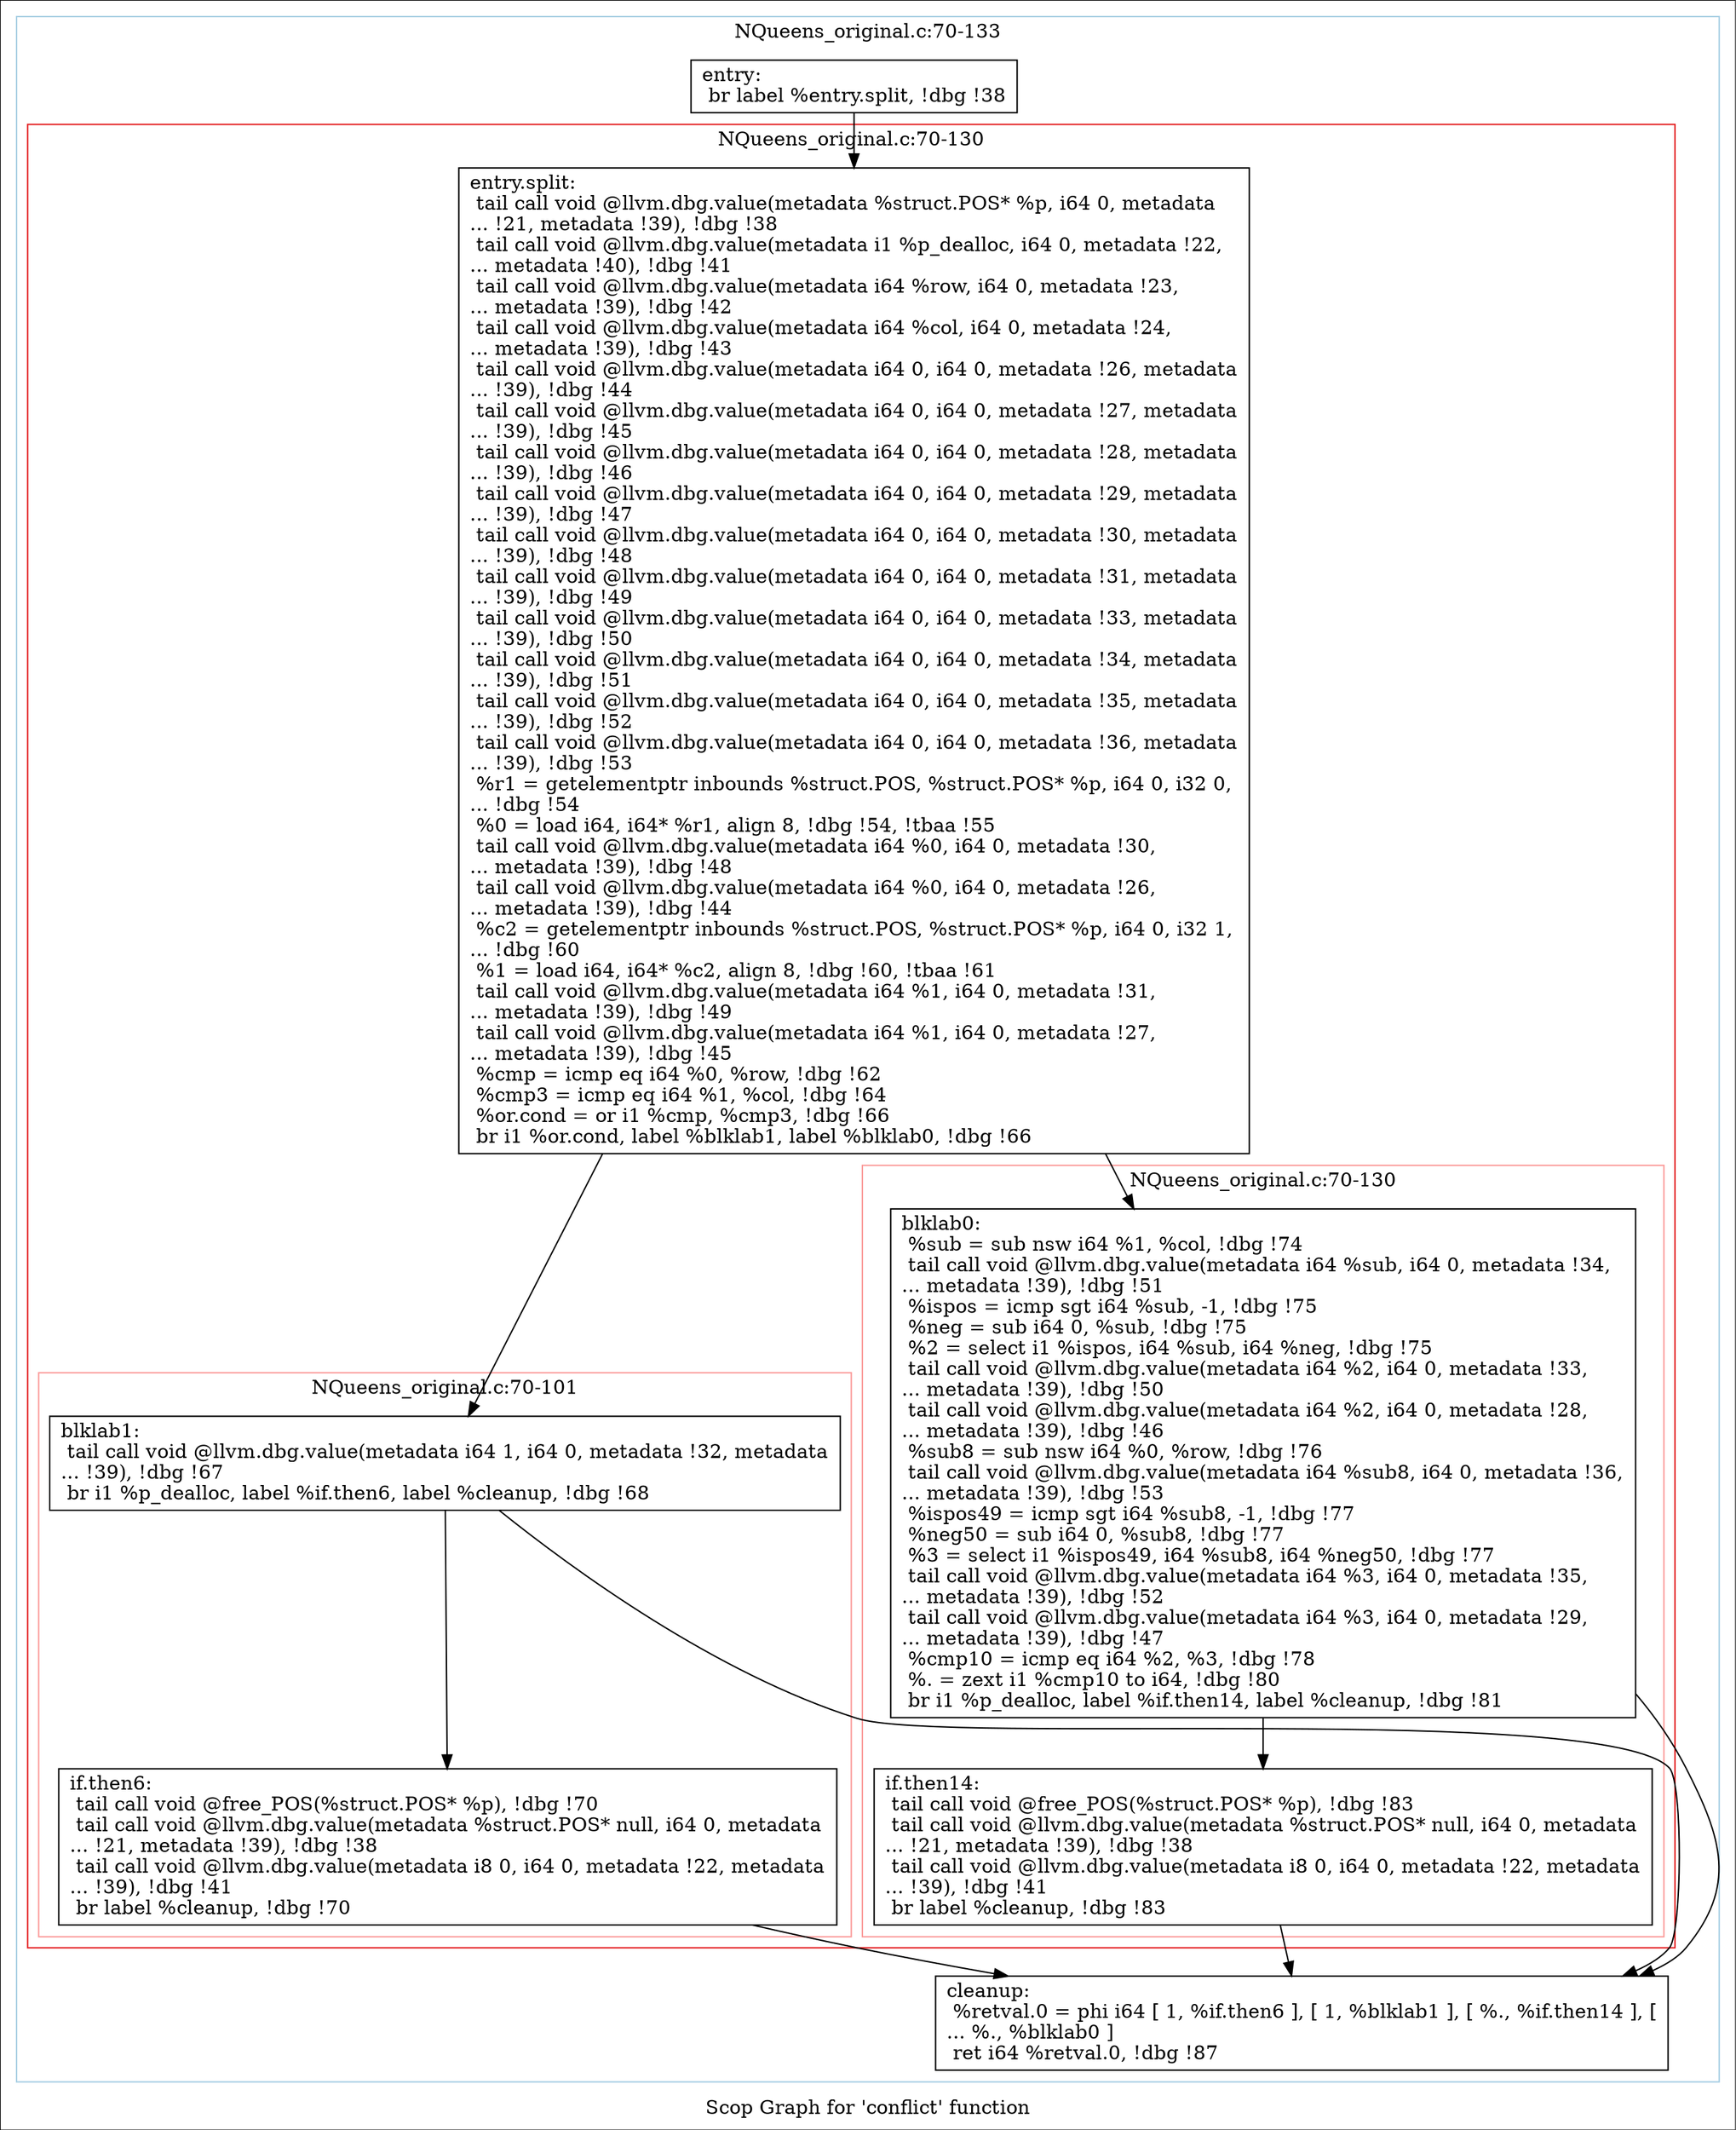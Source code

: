 digraph "Scop Graph for 'conflict' function" {
	label="Scop Graph for 'conflict' function";

	Node0xa62f7f0 [shape=record,label="{entry:\l  br label %entry.split, !dbg !38\l}"];
	Node0xa62f7f0 -> Node0xa5e9340;
	Node0xa5e9340 [shape=record,label="{entry.split:                                      \l  tail call void @llvm.dbg.value(metadata %struct.POS* %p, i64 0, metadata\l... !21, metadata !39), !dbg !38\l  tail call void @llvm.dbg.value(metadata i1 %p_dealloc, i64 0, metadata !22,\l... metadata !40), !dbg !41\l  tail call void @llvm.dbg.value(metadata i64 %row, i64 0, metadata !23,\l... metadata !39), !dbg !42\l  tail call void @llvm.dbg.value(metadata i64 %col, i64 0, metadata !24,\l... metadata !39), !dbg !43\l  tail call void @llvm.dbg.value(metadata i64 0, i64 0, metadata !26, metadata\l... !39), !dbg !44\l  tail call void @llvm.dbg.value(metadata i64 0, i64 0, metadata !27, metadata\l... !39), !dbg !45\l  tail call void @llvm.dbg.value(metadata i64 0, i64 0, metadata !28, metadata\l... !39), !dbg !46\l  tail call void @llvm.dbg.value(metadata i64 0, i64 0, metadata !29, metadata\l... !39), !dbg !47\l  tail call void @llvm.dbg.value(metadata i64 0, i64 0, metadata !30, metadata\l... !39), !dbg !48\l  tail call void @llvm.dbg.value(metadata i64 0, i64 0, metadata !31, metadata\l... !39), !dbg !49\l  tail call void @llvm.dbg.value(metadata i64 0, i64 0, metadata !33, metadata\l... !39), !dbg !50\l  tail call void @llvm.dbg.value(metadata i64 0, i64 0, metadata !34, metadata\l... !39), !dbg !51\l  tail call void @llvm.dbg.value(metadata i64 0, i64 0, metadata !35, metadata\l... !39), !dbg !52\l  tail call void @llvm.dbg.value(metadata i64 0, i64 0, metadata !36, metadata\l... !39), !dbg !53\l  %r1 = getelementptr inbounds %struct.POS, %struct.POS* %p, i64 0, i32 0,\l... !dbg !54\l  %0 = load i64, i64* %r1, align 8, !dbg !54, !tbaa !55\l  tail call void @llvm.dbg.value(metadata i64 %0, i64 0, metadata !30,\l... metadata !39), !dbg !48\l  tail call void @llvm.dbg.value(metadata i64 %0, i64 0, metadata !26,\l... metadata !39), !dbg !44\l  %c2 = getelementptr inbounds %struct.POS, %struct.POS* %p, i64 0, i32 1,\l... !dbg !60\l  %1 = load i64, i64* %c2, align 8, !dbg !60, !tbaa !61\l  tail call void @llvm.dbg.value(metadata i64 %1, i64 0, metadata !31,\l... metadata !39), !dbg !49\l  tail call void @llvm.dbg.value(metadata i64 %1, i64 0, metadata !27,\l... metadata !39), !dbg !45\l  %cmp = icmp eq i64 %0, %row, !dbg !62\l  %cmp3 = icmp eq i64 %1, %col, !dbg !64\l  %or.cond = or i1 %cmp, %cmp3, !dbg !66\l  br i1 %or.cond, label %blklab1, label %blklab0, !dbg !66\l}"];
	Node0xa5e9340 -> Node0xa574c40;
	Node0xa5e9340 -> Node0xa5c5e30;
	Node0xa574c40 [shape=record,label="{blklab1:                                          \l  tail call void @llvm.dbg.value(metadata i64 1, i64 0, metadata !32, metadata\l... !39), !dbg !67\l  br i1 %p_dealloc, label %if.then6, label %cleanup, !dbg !68\l}"];
	Node0xa574c40 -> Node0xa564c90;
	Node0xa574c40 -> Node0xa62e450;
	Node0xa564c90 [shape=record,label="{if.then6:                                         \l  tail call void @free_POS(%struct.POS* %p), !dbg !70\l  tail call void @llvm.dbg.value(metadata %struct.POS* null, i64 0, metadata\l... !21, metadata !39), !dbg !38\l  tail call void @llvm.dbg.value(metadata i8 0, i64 0, metadata !22, metadata\l... !39), !dbg !41\l  br label %cleanup, !dbg !70\l}"];
	Node0xa564c90 -> Node0xa62e450;
	Node0xa62e450 [shape=record,label="{cleanup:                                          \l  %retval.0 = phi i64 [ 1, %if.then6 ], [ 1, %blklab1 ], [ %., %if.then14 ], [\l... %., %blklab0 ]\l  ret i64 %retval.0, !dbg !87\l}"];
	Node0xa5c5e30 [shape=record,label="{blklab0:                                          \l  %sub = sub nsw i64 %1, %col, !dbg !74\l  tail call void @llvm.dbg.value(metadata i64 %sub, i64 0, metadata !34,\l... metadata !39), !dbg !51\l  %ispos = icmp sgt i64 %sub, -1, !dbg !75\l  %neg = sub i64 0, %sub, !dbg !75\l  %2 = select i1 %ispos, i64 %sub, i64 %neg, !dbg !75\l  tail call void @llvm.dbg.value(metadata i64 %2, i64 0, metadata !33,\l... metadata !39), !dbg !50\l  tail call void @llvm.dbg.value(metadata i64 %2, i64 0, metadata !28,\l... metadata !39), !dbg !46\l  %sub8 = sub nsw i64 %0, %row, !dbg !76\l  tail call void @llvm.dbg.value(metadata i64 %sub8, i64 0, metadata !36,\l... metadata !39), !dbg !53\l  %ispos49 = icmp sgt i64 %sub8, -1, !dbg !77\l  %neg50 = sub i64 0, %sub8, !dbg !77\l  %3 = select i1 %ispos49, i64 %sub8, i64 %neg50, !dbg !77\l  tail call void @llvm.dbg.value(metadata i64 %3, i64 0, metadata !35,\l... metadata !39), !dbg !52\l  tail call void @llvm.dbg.value(metadata i64 %3, i64 0, metadata !29,\l... metadata !39), !dbg !47\l  %cmp10 = icmp eq i64 %2, %3, !dbg !78\l  %. = zext i1 %cmp10 to i64, !dbg !80\l  br i1 %p_dealloc, label %if.then14, label %cleanup, !dbg !81\l}"];
	Node0xa5c5e30 -> Node0xa586290;
	Node0xa5c5e30 -> Node0xa62e450;
	Node0xa586290 [shape=record,label="{if.then14:                                        \l  tail call void @free_POS(%struct.POS* %p), !dbg !83\l  tail call void @llvm.dbg.value(metadata %struct.POS* null, i64 0, metadata\l... !21, metadata !39), !dbg !38\l  tail call void @llvm.dbg.value(metadata i8 0, i64 0, metadata !22, metadata\l... !39), !dbg !41\l  br label %cleanup, !dbg !83\l}"];
	Node0xa586290 -> Node0xa62e450;
	colorscheme = "paired12"
        subgraph cluster_0xa588280 {
          label = "NQueens_original.c:70-133
";
          style = solid;
          color = 1
          subgraph cluster_0xa5ad510 {
            label = "NQueens_original.c:70-130
";
            style = solid;
            color = 6
            subgraph cluster_0xa5ac9f0 {
              label = "NQueens_original.c:70-101
";
              style = solid;
              color = 5
              Node0xa574c40;
              Node0xa564c90;
            }
            subgraph cluster_0xa620c90 {
              label = "NQueens_original.c:70-130
";
              style = solid;
              color = 5
              Node0xa5c5e30;
              Node0xa586290;
            }
            Node0xa5e9340;
          }
          Node0xa62f7f0;
          Node0xa62e450;
        }
}
